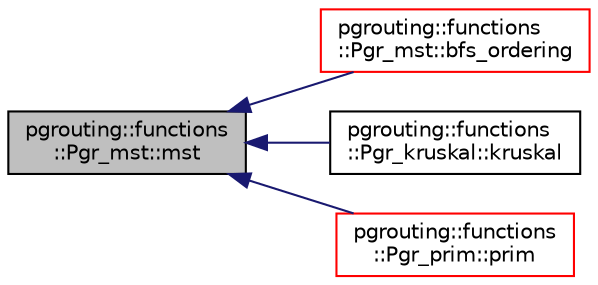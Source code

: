 digraph "pgrouting::functions::Pgr_mst::mst"
{
  edge [fontname="Helvetica",fontsize="10",labelfontname="Helvetica",labelfontsize="10"];
  node [fontname="Helvetica",fontsize="10",shape=record];
  rankdir="LR";
  Node48 [label="pgrouting::functions\l::Pgr_mst::mst",height=0.2,width=0.4,color="black", fillcolor="grey75", style="filled", fontcolor="black"];
  Node48 -> Node49 [dir="back",color="midnightblue",fontsize="10",style="solid",fontname="Helvetica"];
  Node49 [label="pgrouting::functions\l::Pgr_mst::bfs_ordering",height=0.2,width=0.4,color="red", fillcolor="white", style="filled",URL="$classpgrouting_1_1functions_1_1Pgr__mst.html#a07e00ae343f44b13b1c57ee5f13f90d2"];
  Node48 -> Node57 [dir="back",color="midnightblue",fontsize="10",style="solid",fontname="Helvetica"];
  Node57 [label="pgrouting::functions\l::Pgr_kruskal::kruskal",height=0.2,width=0.4,color="black", fillcolor="white", style="filled",URL="$classpgrouting_1_1functions_1_1Pgr__kruskal.html#a560dbc7a6adab8a6ff4b39fb57e9f3d2"];
  Node48 -> Node58 [dir="back",color="midnightblue",fontsize="10",style="solid",fontname="Helvetica"];
  Node58 [label="pgrouting::functions\l::Pgr_prim::prim",height=0.2,width=0.4,color="red", fillcolor="white", style="filled",URL="$classpgrouting_1_1functions_1_1Pgr__prim.html#a4059f778103f7fc52abfdc0023899eb8"];
}
